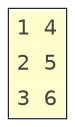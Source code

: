 
digraph G {
    nodesep=.1;
    ranksep=.3;
    rankdir=LR;
    node [penwidth="0.5", shape=box, width=.1, height=.1];
    
node4726263032 [shape="box", space="0.0", margin="0.01", fontcolor="#444443", fontname="Helvetica", label=<<table BORDER="0" CELLPADDING="0" CELLBORDER="1" CELLSPACING="0">
<tr><td cellspacing="0" cellpadding="3" bgcolor="#fefecd" border="0" align="center"><font color="#444443" point-size="10">1</font></td>
<td cellspacing="0" cellpadding="3" bgcolor="#fefecd" border="0" align="center"><font color="#444443" point-size="10">4</font></td>
</tr>
<tr><td cellspacing="0" cellpadding="3" bgcolor="#fefecd" border="0" align="center"><font color="#444443" point-size="10">2</font></td>
<td cellspacing="0" cellpadding="3" bgcolor="#fefecd" border="0" align="center"><font color="#444443" point-size="10">5</font></td>
</tr>
<tr><td cellspacing="0" cellpadding="3" bgcolor="#fefecd" border="0" align="center"><font color="#444443" point-size="10">3</font></td>
<td cellspacing="0" cellpadding="3" bgcolor="#fefecd" border="0" align="center"><font color="#444443" point-size="10">6</font></td>
</tr>
</table>
>];
}
